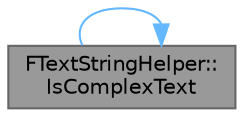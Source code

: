 digraph "FTextStringHelper::IsComplexText"
{
 // INTERACTIVE_SVG=YES
 // LATEX_PDF_SIZE
  bgcolor="transparent";
  edge [fontname=Helvetica,fontsize=10,labelfontname=Helvetica,labelfontsize=10];
  node [fontname=Helvetica,fontsize=10,shape=box,height=0.2,width=0.4];
  rankdir="LR";
  Node1 [id="Node000001",label="FTextStringHelper::\lIsComplexText",height=0.2,width=0.4,color="gray40", fillcolor="grey60", style="filled", fontcolor="black",tooltip="Test to see whether a given buffer contains complex text."];
  Node1 -> Node1 [id="edge1_Node000001_Node000001",color="steelblue1",style="solid",tooltip=" "];
}
